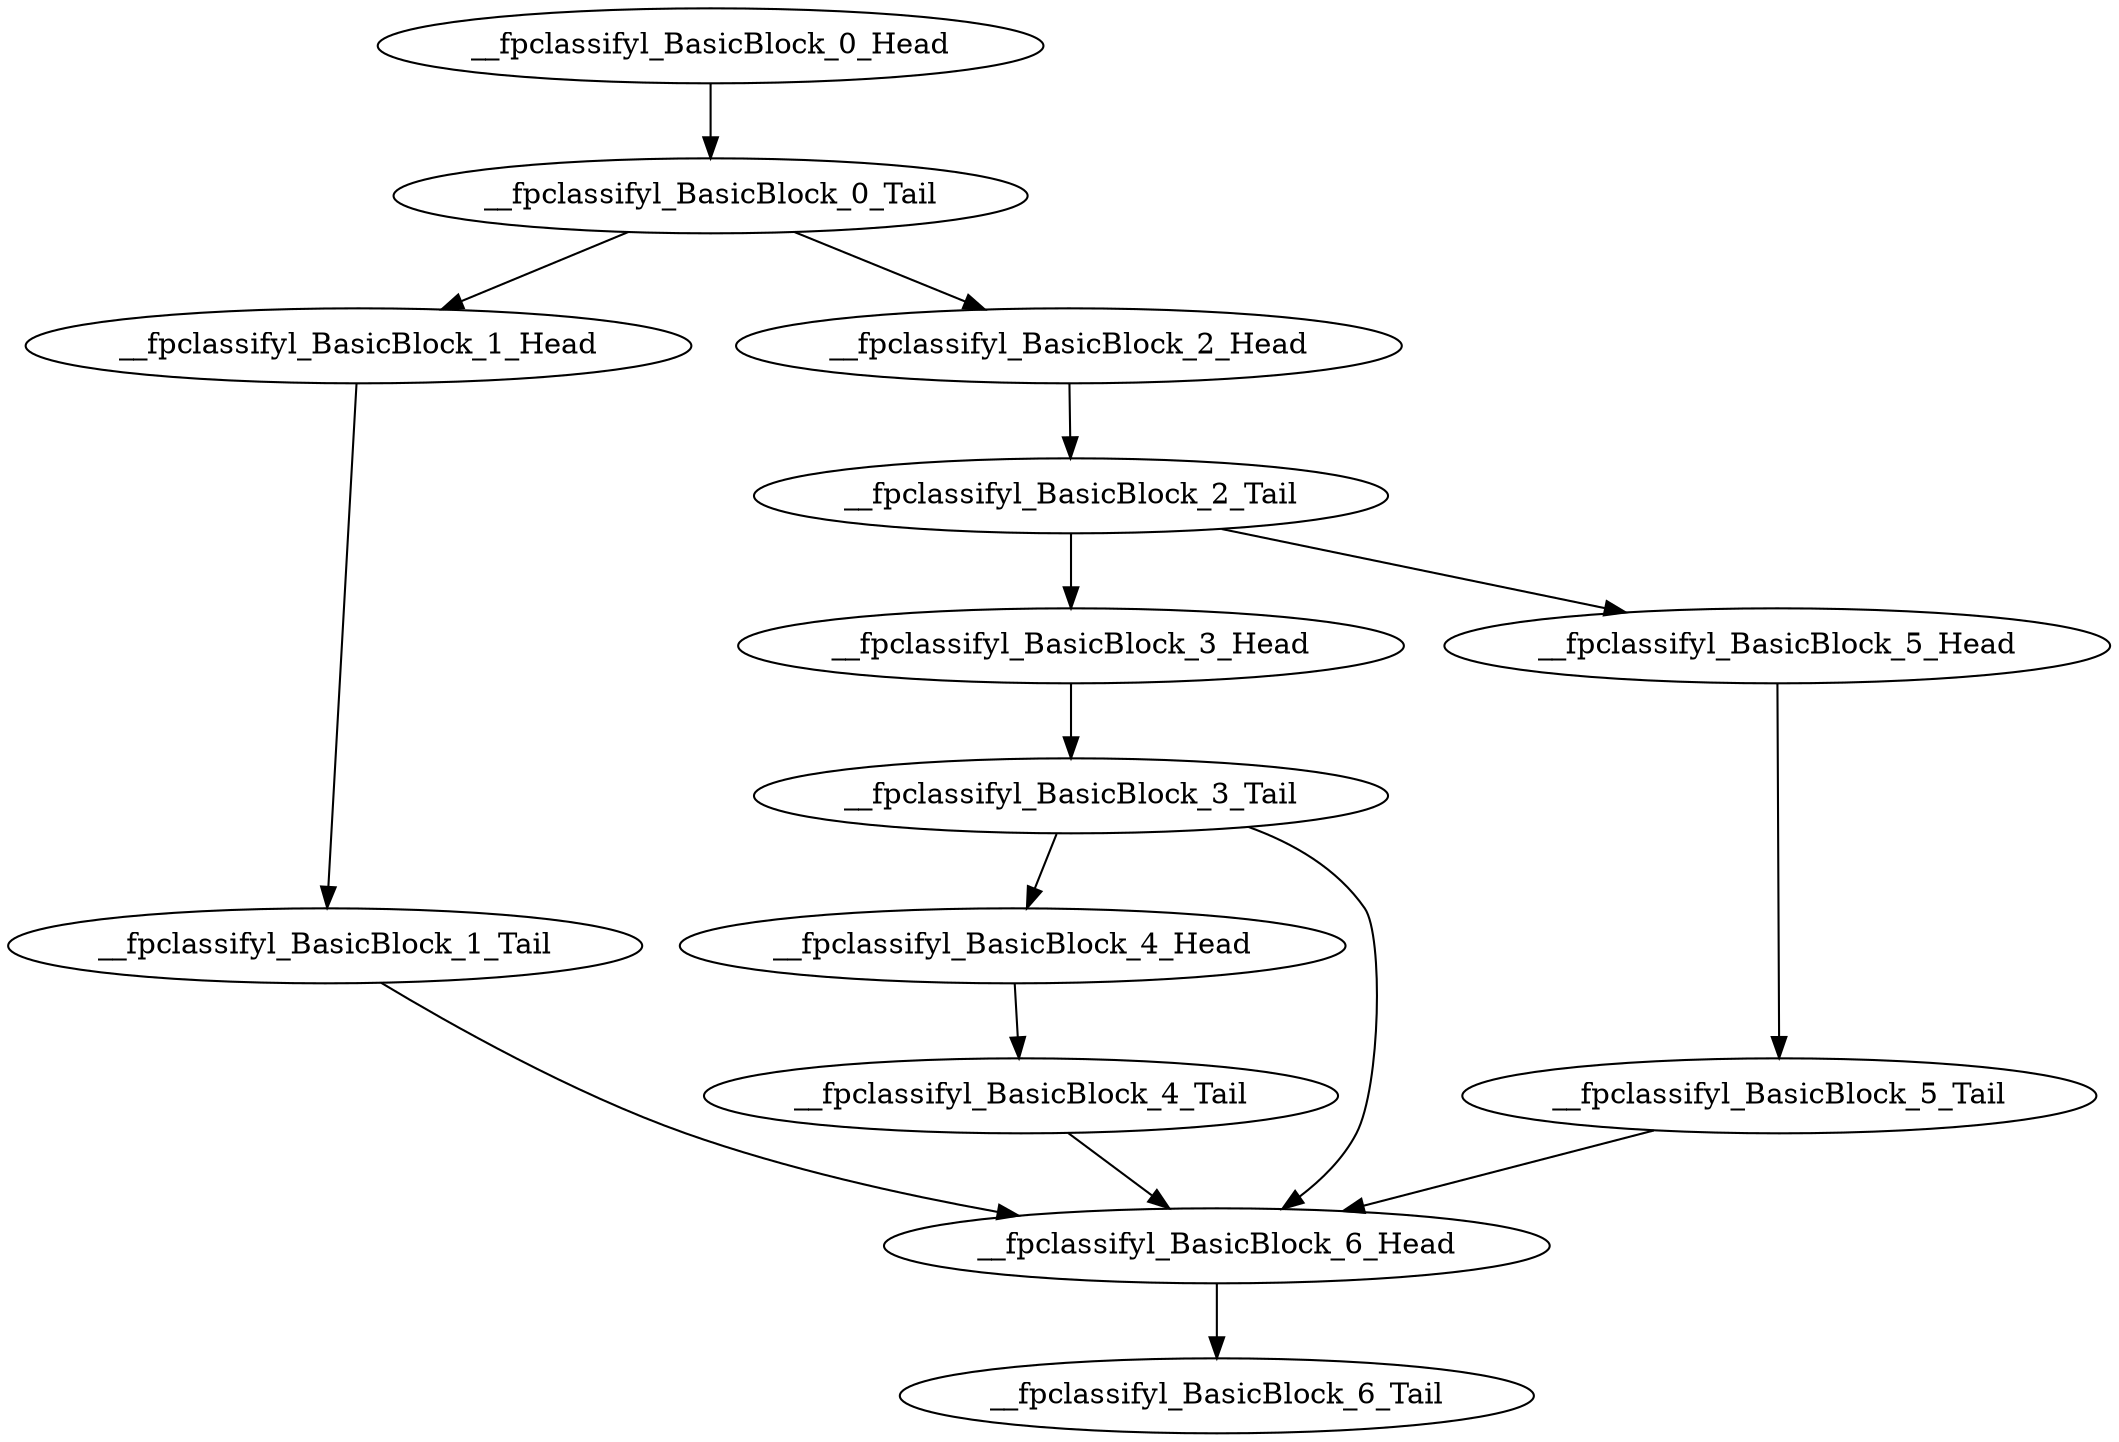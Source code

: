 digraph G {
    "__fpclassifyl_BasicBlock_0_Tail" -> "__fpclassifyl_BasicBlock_1_Head"
    "__fpclassifyl_BasicBlock_0_Tail" -> "__fpclassifyl_BasicBlock_2_Head"
    "__fpclassifyl_BasicBlock_2_Tail" -> "__fpclassifyl_BasicBlock_3_Head"
    "__fpclassifyl_BasicBlock_2_Tail" -> "__fpclassifyl_BasicBlock_5_Head"
    "__fpclassifyl_BasicBlock_1_Head" -> "__fpclassifyl_BasicBlock_1_Tail"
    "__fpclassifyl_BasicBlock_3_Head" -> "__fpclassifyl_BasicBlock_3_Tail"
    "__fpclassifyl_BasicBlock_4_Head" -> "__fpclassifyl_BasicBlock_4_Tail"
    "__fpclassifyl_BasicBlock_0_Head" -> "__fpclassifyl_BasicBlock_0_Tail"
    "__fpclassifyl_BasicBlock_1_Tail" -> "__fpclassifyl_BasicBlock_6_Head"
    "__fpclassifyl_BasicBlock_3_Tail" -> "__fpclassifyl_BasicBlock_4_Head"
    "__fpclassifyl_BasicBlock_3_Tail" -> "__fpclassifyl_BasicBlock_6_Head"
    "__fpclassifyl_BasicBlock_2_Head" -> "__fpclassifyl_BasicBlock_2_Tail"
    "__fpclassifyl_BasicBlock_4_Tail" -> "__fpclassifyl_BasicBlock_6_Head"
    "__fpclassifyl_BasicBlock_5_Head" -> "__fpclassifyl_BasicBlock_5_Tail"
    "__fpclassifyl_BasicBlock_5_Tail" -> "__fpclassifyl_BasicBlock_6_Head"
    "__fpclassifyl_BasicBlock_6_Head" -> "__fpclassifyl_BasicBlock_6_Tail"
}
